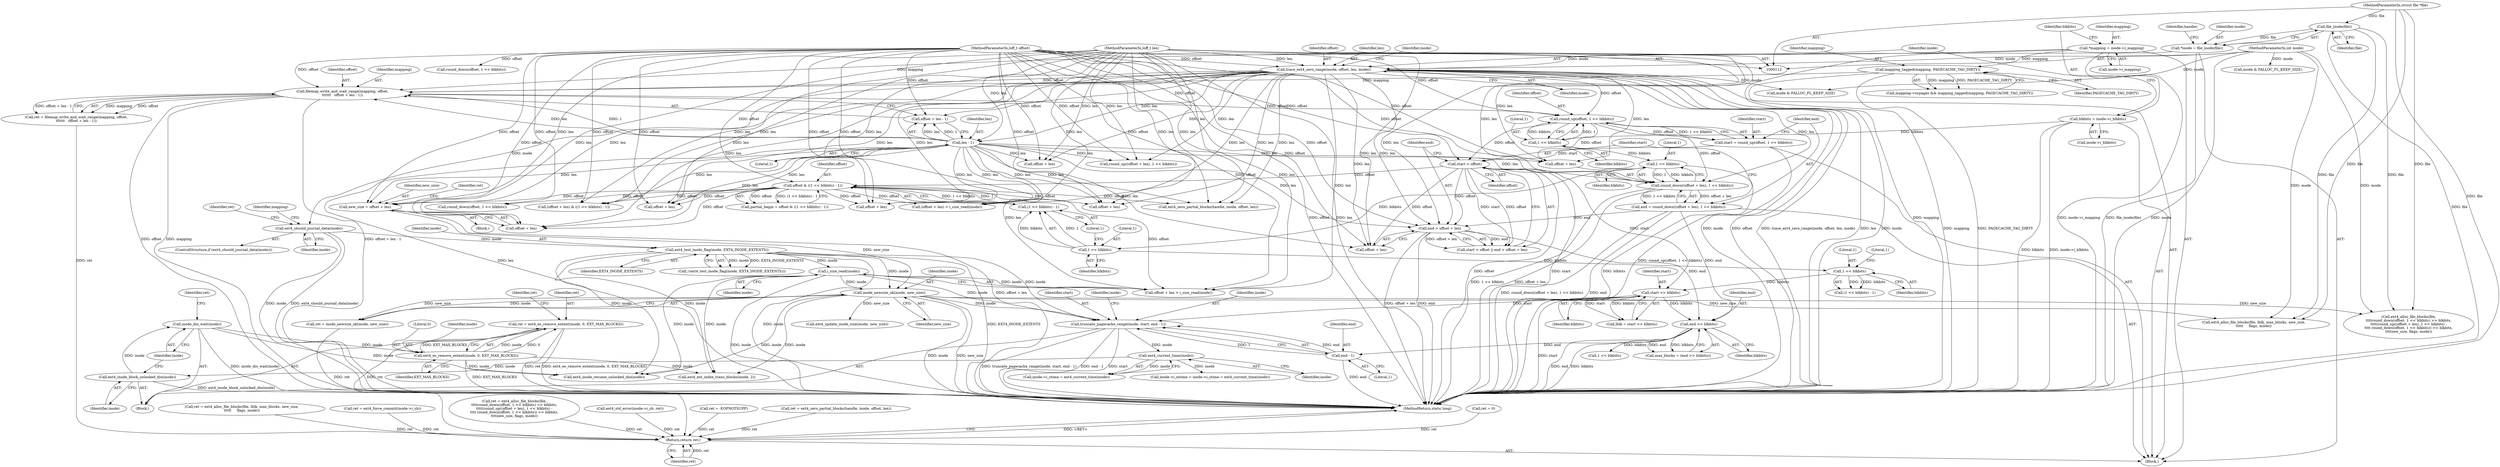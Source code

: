 digraph "0_linux_0f2af21aae11972fa924374ddcf52e88347cf5a8@API" {
"1000407" [label="(Call,ret = ext4_es_remove_extent(inode, 0, EXT_MAX_BLOCKS))"];
"1000409" [label="(Call,ext4_es_remove_extent(inode, 0, EXT_MAX_BLOCKS))"];
"1000393" [label="(Call,inode_dio_wait(inode))"];
"1000391" [label="(Call,ext4_inode_block_unlocked_dio(inode))"];
"1000389" [label="(Call,ext4_current_time(inode))"];
"1000375" [label="(Call,truncate_pagecache_range(inode, start, end - 1))"];
"1000283" [label="(Call,ext4_test_inode_flag(inode, EXT4_INODE_EXTENTS))"];
"1000170" [label="(Call,ext4_should_journal_data(inode))"];
"1000155" [label="(Call,trace_ext4_zero_range(inode, offset, len, mode))"];
"1000119" [label="(Call,*inode = file_inode(file))"];
"1000121" [label="(Call,file_inode(file))"];
"1000113" [label="(MethodParameterIn,struct file *file)"];
"1000114" [label="(MethodParameterIn,loff_t offset)"];
"1000115" [label="(MethodParameterIn,loff_t len)"];
"1000116" [label="(MethodParameterIn,int mode)"];
"1000302" [label="(Call,i_size_read(inode))"];
"1000312" [label="(Call,inode_newsize_ok(inode, new_size))"];
"1000305" [label="(Call,new_size = offset + len)"];
"1000237" [label="(Call,offset & ((1 << blkbits) - 1))"];
"1000224" [label="(Call,start < offset)"];
"1000206" [label="(Call,start = round_up(offset, 1 << blkbits))"];
"1000208" [label="(Call,round_up(offset, 1 << blkbits))"];
"1000194" [label="(Call,filemap_write_and_wait_range(mapping, offset,\n\t\t\t\t\t\t   offset + len - 1))"];
"1000188" [label="(Call,mapping_tagged(mapping, PAGECACHE_TAG_DIRTY))"];
"1000144" [label="(Call,*mapping = inode->i_mapping)"];
"1000199" [label="(Call,len - 1)"];
"1000210" [label="(Call,1 << blkbits)"];
"1000150" [label="(Call,blkbits = inode->i_blkbits)"];
"1000239" [label="(Call,(1 << blkbits) - 1)"];
"1000240" [label="(Call,1 << blkbits)"];
"1000219" [label="(Call,1 << blkbits)"];
"1000257" [label="(Call,start >> blkbits)"];
"1000251" [label="(Call,1 << blkbits)"];
"1000378" [label="(Call,end - 1)"];
"1000262" [label="(Call,end >> blkbits)"];
"1000227" [label="(Call,end > offset + len)"];
"1000213" [label="(Call,end = round_down((offset + len), 1 << blkbits))"];
"1000215" [label="(Call,round_down((offset + len), 1 << blkbits))"];
"1000515" [label="(Return,return ret;)"];
"1000195" [label="(Identifier,mapping)"];
"1000414" [label="(Identifier,ret)"];
"1000340" [label="(Call,1 << blkbits)"];
"1000225" [label="(Identifier,start)"];
"1000113" [label="(MethodParameterIn,struct file *file)"];
"1000489" [label="(Call,ret = ext4_zero_partial_blocks(handle, inode, offset, len))"];
"1000251" [label="(Call,1 << blkbits)"];
"1000196" [label="(Identifier,offset)"];
"1000314" [label="(Identifier,new_size)"];
"1000242" [label="(Identifier,blkbits)"];
"1000116" [label="(MethodParameterIn,int mode)"];
"1000194" [label="(Call,filemap_write_and_wait_range(mapping, offset,\n\t\t\t\t\t\t   offset + len - 1))"];
"1000122" [label="(Identifier,file)"];
"1000378" [label="(Call,end - 1)"];
"1000215" [label="(Call,round_down((offset + len), 1 << blkbits))"];
"1000219" [label="(Call,1 << blkbits)"];
"1000263" [label="(Identifier,end)"];
"1000407" [label="(Call,ret = ext4_es_remove_extent(inode, 0, EXT_MAX_BLOCKS))"];
"1000260" [label="(Call,max_blocks = (end >> blkbits))"];
"1000150" [label="(Call,blkbits = inode->i_blkbits)"];
"1000397" [label="(Call,ext4_alloc_file_blocks(file, lblk, max_blocks, new_size,\n\t\t\t\t\t     flags, mode))"];
"1000212" [label="(Identifier,blkbits)"];
"1000253" [label="(Identifier,blkbits)"];
"1000188" [label="(Call,mapping_tagged(mapping, PAGECACHE_TAG_DIRTY))"];
"1000311" [label="(Identifier,ret)"];
"1000262" [label="(Call,end >> blkbits)"];
"1000226" [label="(Identifier,offset)"];
"1000285" [label="(Identifier,EXT4_INODE_EXTENTS)"];
"1000377" [label="(Identifier,start)"];
"1000224" [label="(Call,start < offset)"];
"1000152" [label="(Call,inode->i_blkbits)"];
"1000246" [label="(Call,(offset + len) & ((1 << blkbits) - 1))"];
"1000243" [label="(Literal,1)"];
"1000240" [label="(Call,1 << blkbits)"];
"1000247" [label="(Call,offset + len)"];
"1000207" [label="(Identifier,start)"];
"1000121" [label="(Call,file_inode(file))"];
"1000151" [label="(Identifier,blkbits)"];
"1000313" [label="(Identifier,inode)"];
"1000216" [label="(Call,offset + len)"];
"1000516" [label="(Identifier,ret)"];
"1000239" [label="(Call,(1 << blkbits) - 1)"];
"1000145" [label="(Identifier,mapping)"];
"1000146" [label="(Call,inode->i_mapping)"];
"1000115" [label="(MethodParameterIn,loff_t len)"];
"1000375" [label="(Call,truncate_pagecache_range(inode, start, end - 1))"];
"1000220" [label="(Literal,1)"];
"1000304" [label="(Block,)"];
"1000156" [label="(Identifier,inode)"];
"1000133" [label="(Call,ret = 0)"];
"1000227" [label="(Call,end > offset + len)"];
"1000312" [label="(Call,inode_newsize_ok(inode, new_size))"];
"1000338" [label="(Call,round_down(offset, 1 << blkbits))"];
"1000392" [label="(Identifier,inode)"];
"1000155" [label="(Call,trace_ext4_zero_range(inode, offset, len, mode))"];
"1000408" [label="(Identifier,ret)"];
"1000250" [label="(Call,(1 << blkbits) - 1)"];
"1000396" [label="(Identifier,ret)"];
"1000125" [label="(Identifier,handle)"];
"1000295" [label="(Call,mode & FALLOC_FL_KEEP_SIZE)"];
"1000192" [label="(Call,ret = filemap_write_and_wait_range(mapping, offset,\n\t\t\t\t\t\t   offset + len - 1))"];
"1000333" [label="(Call,ret = ext4_alloc_file_blocks(file,\n\t\t\t\tround_down(offset, 1 << blkbits) >> blkbits,\n\t\t\t\t(round_up((offset + len), 1 << blkbits) -\n\t\t\t\t round_down(offset, 1 << blkbits)) >> blkbits,\n\t\t\t\tnew_size, flags, mode))"];
"1000383" [label="(Identifier,inode)"];
"1000206" [label="(Call,start = round_up(offset, 1 << blkbits))"];
"1000228" [label="(Identifier,end)"];
"1000478" [label="(Call,offset + len)"];
"1000411" [label="(Literal,0)"];
"1000282" [label="(Call,!(ext4_test_inode_flag(inode, EXT4_INODE_EXTENTS)))"];
"1000158" [label="(Identifier,len)"];
"1000305" [label="(Call,new_size = offset + len)"];
"1000335" [label="(Call,ext4_alloc_file_blocks(file,\n\t\t\t\tround_down(offset, 1 << blkbits) >> blkbits,\n\t\t\t\t(round_up((offset + len), 1 << blkbits) -\n\t\t\t\t round_down(offset, 1 << blkbits)) >> blkbits,\n\t\t\t\tnew_size, flags, mode))"];
"1000380" [label="(Literal,1)"];
"1000164" [label="(Identifier,inode)"];
"1000221" [label="(Identifier,blkbits)"];
"1000171" [label="(Identifier,inode)"];
"1000235" [label="(Call,partial_begin = offset & ((1 << blkbits) - 1))"];
"1000507" [label="(Call,ext4_inode_resume_unlocked_dio(inode))"];
"1000238" [label="(Identifier,offset)"];
"1000376" [label="(Identifier,inode)"];
"1000209" [label="(Identifier,offset)"];
"1000200" [label="(Identifier,len)"];
"1000214" [label="(Identifier,end)"];
"1000353" [label="(Call,round_down(offset, 1 << blkbits))"];
"1000197" [label="(Call,offset + len - 1)"];
"1000307" [label="(Call,offset + len)"];
"1000369" [label="(Block,)"];
"1000119" [label="(Call,*inode = file_inode(file))"];
"1000144" [label="(Call,*mapping = inode->i_mapping)"];
"1000410" [label="(Identifier,inode)"];
"1000120" [label="(Identifier,inode)"];
"1000471" [label="(Call,ext4_update_inode_size(inode, new_size))"];
"1000117" [label="(Block,)"];
"1000229" [label="(Call,offset + len)"];
"1000184" [label="(Call,mapping->nrpages && mapping_tagged(mapping, PAGECACHE_TAG_DIRTY))"];
"1000264" [label="(Identifier,blkbits)"];
"1000409" [label="(Call,ext4_es_remove_extent(inode, 0, EXT_MAX_BLOCKS))"];
"1000170" [label="(Call,ext4_should_journal_data(inode))"];
"1000389" [label="(Call,ext4_current_time(inode))"];
"1000186" [label="(Identifier,mapping)"];
"1000190" [label="(Identifier,PAGECACHE_TAG_DIRTY)"];
"1000258" [label="(Identifier,start)"];
"1000283" [label="(Call,ext4_test_inode_flag(inode, EXT4_INODE_EXTENTS))"];
"1000306" [label="(Identifier,new_size)"];
"1000379" [label="(Identifier,end)"];
"1000241" [label="(Literal,1)"];
"1000346" [label="(Call,round_up((offset + len), 1 << blkbits))"];
"1000477" [label="(Call,(offset + len) > i_size_read(inode))"];
"1000428" [label="(Call,ext4_ext_index_trans_blocks(inode, 2))"];
"1000208" [label="(Call,round_up(offset, 1 << blkbits))"];
"1000381" [label="(Call,inode->i_mtime = inode->i_ctime = ext4_current_time(inode))"];
"1000322" [label="(Call,mode & FALLOC_FL_KEEP_SIZE)"];
"1000223" [label="(Call,start < offset || end > offset + len)"];
"1000157" [label="(Identifier,offset)"];
"1000211" [label="(Literal,1)"];
"1000394" [label="(Identifier,inode)"];
"1000517" [label="(MethodReturn,static long)"];
"1000393" [label="(Call,inode_dio_wait(inode))"];
"1000114" [label="(MethodParameterIn,loff_t offset)"];
"1000255" [label="(Call,lblk = start >> blkbits)"];
"1000201" [label="(Literal,1)"];
"1000299" [label="(Call,offset + len)"];
"1000298" [label="(Call,offset + len > i_size_read(inode))"];
"1000310" [label="(Call,ret = inode_newsize_ok(inode, new_size))"];
"1000303" [label="(Identifier,inode)"];
"1000412" [label="(Identifier,EXT_MAX_BLOCKS)"];
"1000169" [label="(ControlStructure,if (ext4_should_journal_data(inode)))"];
"1000515" [label="(Return,return ret;)"];
"1000259" [label="(Identifier,blkbits)"];
"1000395" [label="(Call,ret = ext4_alloc_file_blocks(file, lblk, max_blocks, new_size,\n\t\t\t\t\t     flags, mode))"];
"1000199" [label="(Call,len - 1)"];
"1000491" [label="(Call,ext4_zero_partial_blocks(handle, inode, offset, len))"];
"1000284" [label="(Identifier,inode)"];
"1000452" [label="(Call,ext4_std_error(inode->i_sb, ret))"];
"1000391" [label="(Call,ext4_inode_block_unlocked_dio(inode))"];
"1000390" [label="(Identifier,inode)"];
"1000174" [label="(Identifier,ret)"];
"1000210" [label="(Call,1 << blkbits)"];
"1000237" [label="(Call,offset & ((1 << blkbits) - 1))"];
"1000159" [label="(Identifier,mode)"];
"1000213" [label="(Call,end = round_down((offset + len), 1 << blkbits))"];
"1000252" [label="(Literal,1)"];
"1000347" [label="(Call,offset + len)"];
"1000302" [label="(Call,i_size_read(inode))"];
"1000257" [label="(Call,start >> blkbits)"];
"1000254" [label="(Literal,1)"];
"1000385" [label="(Call,inode->i_ctime = ext4_current_time(inode))"];
"1000189" [label="(Identifier,mapping)"];
"1000287" [label="(Call,ret = -EOPNOTSUPP)"];
"1000173" [label="(Call,ret = ext4_force_commit(inode->i_sb))"];
"1000407" -> "1000369"  [label="AST: "];
"1000407" -> "1000409"  [label="CFG: "];
"1000408" -> "1000407"  [label="AST: "];
"1000409" -> "1000407"  [label="AST: "];
"1000414" -> "1000407"  [label="CFG: "];
"1000407" -> "1000517"  [label="DDG: ext4_es_remove_extent(inode, 0, EXT_MAX_BLOCKS)"];
"1000407" -> "1000517"  [label="DDG: ret"];
"1000409" -> "1000407"  [label="DDG: inode"];
"1000409" -> "1000407"  [label="DDG: 0"];
"1000409" -> "1000407"  [label="DDG: EXT_MAX_BLOCKS"];
"1000407" -> "1000515"  [label="DDG: ret"];
"1000409" -> "1000412"  [label="CFG: "];
"1000410" -> "1000409"  [label="AST: "];
"1000411" -> "1000409"  [label="AST: "];
"1000412" -> "1000409"  [label="AST: "];
"1000409" -> "1000517"  [label="DDG: EXT_MAX_BLOCKS"];
"1000393" -> "1000409"  [label="DDG: inode"];
"1000409" -> "1000428"  [label="DDG: inode"];
"1000409" -> "1000507"  [label="DDG: inode"];
"1000393" -> "1000369"  [label="AST: "];
"1000393" -> "1000394"  [label="CFG: "];
"1000394" -> "1000393"  [label="AST: "];
"1000396" -> "1000393"  [label="CFG: "];
"1000393" -> "1000517"  [label="DDG: inode_dio_wait(inode)"];
"1000391" -> "1000393"  [label="DDG: inode"];
"1000393" -> "1000507"  [label="DDG: inode"];
"1000391" -> "1000369"  [label="AST: "];
"1000391" -> "1000392"  [label="CFG: "];
"1000392" -> "1000391"  [label="AST: "];
"1000394" -> "1000391"  [label="CFG: "];
"1000391" -> "1000517"  [label="DDG: ext4_inode_block_unlocked_dio(inode)"];
"1000389" -> "1000391"  [label="DDG: inode"];
"1000389" -> "1000385"  [label="AST: "];
"1000389" -> "1000390"  [label="CFG: "];
"1000390" -> "1000389"  [label="AST: "];
"1000385" -> "1000389"  [label="CFG: "];
"1000389" -> "1000381"  [label="DDG: inode"];
"1000389" -> "1000385"  [label="DDG: inode"];
"1000375" -> "1000389"  [label="DDG: inode"];
"1000375" -> "1000369"  [label="AST: "];
"1000375" -> "1000378"  [label="CFG: "];
"1000376" -> "1000375"  [label="AST: "];
"1000377" -> "1000375"  [label="AST: "];
"1000378" -> "1000375"  [label="AST: "];
"1000383" -> "1000375"  [label="CFG: "];
"1000375" -> "1000517"  [label="DDG: start"];
"1000375" -> "1000517"  [label="DDG: truncate_pagecache_range(inode, start, end - 1)"];
"1000375" -> "1000517"  [label="DDG: end - 1"];
"1000283" -> "1000375"  [label="DDG: inode"];
"1000302" -> "1000375"  [label="DDG: inode"];
"1000312" -> "1000375"  [label="DDG: inode"];
"1000257" -> "1000375"  [label="DDG: start"];
"1000378" -> "1000375"  [label="DDG: end"];
"1000378" -> "1000375"  [label="DDG: 1"];
"1000283" -> "1000282"  [label="AST: "];
"1000283" -> "1000285"  [label="CFG: "];
"1000284" -> "1000283"  [label="AST: "];
"1000285" -> "1000283"  [label="AST: "];
"1000282" -> "1000283"  [label="CFG: "];
"1000283" -> "1000517"  [label="DDG: EXT4_INODE_EXTENTS"];
"1000283" -> "1000517"  [label="DDG: inode"];
"1000283" -> "1000282"  [label="DDG: inode"];
"1000283" -> "1000282"  [label="DDG: EXT4_INODE_EXTENTS"];
"1000170" -> "1000283"  [label="DDG: inode"];
"1000283" -> "1000302"  [label="DDG: inode"];
"1000283" -> "1000312"  [label="DDG: inode"];
"1000283" -> "1000428"  [label="DDG: inode"];
"1000283" -> "1000507"  [label="DDG: inode"];
"1000170" -> "1000169"  [label="AST: "];
"1000170" -> "1000171"  [label="CFG: "];
"1000171" -> "1000170"  [label="AST: "];
"1000174" -> "1000170"  [label="CFG: "];
"1000186" -> "1000170"  [label="CFG: "];
"1000170" -> "1000517"  [label="DDG: inode"];
"1000170" -> "1000517"  [label="DDG: ext4_should_journal_data(inode)"];
"1000155" -> "1000170"  [label="DDG: inode"];
"1000155" -> "1000117"  [label="AST: "];
"1000155" -> "1000159"  [label="CFG: "];
"1000156" -> "1000155"  [label="AST: "];
"1000157" -> "1000155"  [label="AST: "];
"1000158" -> "1000155"  [label="AST: "];
"1000159" -> "1000155"  [label="AST: "];
"1000164" -> "1000155"  [label="CFG: "];
"1000155" -> "1000517"  [label="DDG: mode"];
"1000155" -> "1000517"  [label="DDG: offset"];
"1000155" -> "1000517"  [label="DDG: trace_ext4_zero_range(inode, offset, len, mode)"];
"1000155" -> "1000517"  [label="DDG: len"];
"1000155" -> "1000517"  [label="DDG: inode"];
"1000119" -> "1000155"  [label="DDG: inode"];
"1000114" -> "1000155"  [label="DDG: offset"];
"1000115" -> "1000155"  [label="DDG: len"];
"1000116" -> "1000155"  [label="DDG: mode"];
"1000155" -> "1000194"  [label="DDG: offset"];
"1000155" -> "1000197"  [label="DDG: offset"];
"1000155" -> "1000199"  [label="DDG: len"];
"1000155" -> "1000208"  [label="DDG: offset"];
"1000155" -> "1000215"  [label="DDG: len"];
"1000155" -> "1000216"  [label="DDG: len"];
"1000155" -> "1000227"  [label="DDG: len"];
"1000155" -> "1000229"  [label="DDG: len"];
"1000155" -> "1000246"  [label="DDG: len"];
"1000155" -> "1000247"  [label="DDG: len"];
"1000155" -> "1000295"  [label="DDG: mode"];
"1000155" -> "1000298"  [label="DDG: len"];
"1000155" -> "1000299"  [label="DDG: len"];
"1000155" -> "1000305"  [label="DDG: len"];
"1000155" -> "1000307"  [label="DDG: len"];
"1000155" -> "1000346"  [label="DDG: len"];
"1000155" -> "1000347"  [label="DDG: len"];
"1000155" -> "1000477"  [label="DDG: len"];
"1000155" -> "1000478"  [label="DDG: len"];
"1000155" -> "1000491"  [label="DDG: len"];
"1000119" -> "1000117"  [label="AST: "];
"1000119" -> "1000121"  [label="CFG: "];
"1000120" -> "1000119"  [label="AST: "];
"1000121" -> "1000119"  [label="AST: "];
"1000125" -> "1000119"  [label="CFG: "];
"1000119" -> "1000517"  [label="DDG: file_inode(file)"];
"1000121" -> "1000119"  [label="DDG: file"];
"1000121" -> "1000122"  [label="CFG: "];
"1000122" -> "1000121"  [label="AST: "];
"1000121" -> "1000517"  [label="DDG: file"];
"1000113" -> "1000121"  [label="DDG: file"];
"1000121" -> "1000335"  [label="DDG: file"];
"1000121" -> "1000397"  [label="DDG: file"];
"1000113" -> "1000112"  [label="AST: "];
"1000113" -> "1000517"  [label="DDG: file"];
"1000113" -> "1000335"  [label="DDG: file"];
"1000113" -> "1000397"  [label="DDG: file"];
"1000114" -> "1000112"  [label="AST: "];
"1000114" -> "1000517"  [label="DDG: offset"];
"1000114" -> "1000194"  [label="DDG: offset"];
"1000114" -> "1000197"  [label="DDG: offset"];
"1000114" -> "1000208"  [label="DDG: offset"];
"1000114" -> "1000215"  [label="DDG: offset"];
"1000114" -> "1000216"  [label="DDG: offset"];
"1000114" -> "1000224"  [label="DDG: offset"];
"1000114" -> "1000227"  [label="DDG: offset"];
"1000114" -> "1000229"  [label="DDG: offset"];
"1000114" -> "1000237"  [label="DDG: offset"];
"1000114" -> "1000246"  [label="DDG: offset"];
"1000114" -> "1000247"  [label="DDG: offset"];
"1000114" -> "1000298"  [label="DDG: offset"];
"1000114" -> "1000299"  [label="DDG: offset"];
"1000114" -> "1000305"  [label="DDG: offset"];
"1000114" -> "1000307"  [label="DDG: offset"];
"1000114" -> "1000338"  [label="DDG: offset"];
"1000114" -> "1000346"  [label="DDG: offset"];
"1000114" -> "1000347"  [label="DDG: offset"];
"1000114" -> "1000353"  [label="DDG: offset"];
"1000114" -> "1000477"  [label="DDG: offset"];
"1000114" -> "1000478"  [label="DDG: offset"];
"1000114" -> "1000491"  [label="DDG: offset"];
"1000115" -> "1000112"  [label="AST: "];
"1000115" -> "1000517"  [label="DDG: len"];
"1000115" -> "1000199"  [label="DDG: len"];
"1000115" -> "1000215"  [label="DDG: len"];
"1000115" -> "1000216"  [label="DDG: len"];
"1000115" -> "1000227"  [label="DDG: len"];
"1000115" -> "1000229"  [label="DDG: len"];
"1000115" -> "1000246"  [label="DDG: len"];
"1000115" -> "1000247"  [label="DDG: len"];
"1000115" -> "1000298"  [label="DDG: len"];
"1000115" -> "1000299"  [label="DDG: len"];
"1000115" -> "1000305"  [label="DDG: len"];
"1000115" -> "1000307"  [label="DDG: len"];
"1000115" -> "1000346"  [label="DDG: len"];
"1000115" -> "1000347"  [label="DDG: len"];
"1000115" -> "1000477"  [label="DDG: len"];
"1000115" -> "1000478"  [label="DDG: len"];
"1000115" -> "1000491"  [label="DDG: len"];
"1000116" -> "1000112"  [label="AST: "];
"1000116" -> "1000517"  [label="DDG: mode"];
"1000116" -> "1000295"  [label="DDG: mode"];
"1000116" -> "1000322"  [label="DDG: mode"];
"1000116" -> "1000335"  [label="DDG: mode"];
"1000116" -> "1000397"  [label="DDG: mode"];
"1000302" -> "1000298"  [label="AST: "];
"1000302" -> "1000303"  [label="CFG: "];
"1000303" -> "1000302"  [label="AST: "];
"1000298" -> "1000302"  [label="CFG: "];
"1000302" -> "1000517"  [label="DDG: inode"];
"1000302" -> "1000298"  [label="DDG: inode"];
"1000302" -> "1000312"  [label="DDG: inode"];
"1000302" -> "1000428"  [label="DDG: inode"];
"1000302" -> "1000507"  [label="DDG: inode"];
"1000312" -> "1000310"  [label="AST: "];
"1000312" -> "1000314"  [label="CFG: "];
"1000313" -> "1000312"  [label="AST: "];
"1000314" -> "1000312"  [label="AST: "];
"1000310" -> "1000312"  [label="CFG: "];
"1000312" -> "1000517"  [label="DDG: inode"];
"1000312" -> "1000517"  [label="DDG: new_size"];
"1000312" -> "1000310"  [label="DDG: inode"];
"1000312" -> "1000310"  [label="DDG: new_size"];
"1000305" -> "1000312"  [label="DDG: new_size"];
"1000312" -> "1000335"  [label="DDG: new_size"];
"1000312" -> "1000397"  [label="DDG: new_size"];
"1000312" -> "1000428"  [label="DDG: inode"];
"1000312" -> "1000471"  [label="DDG: new_size"];
"1000312" -> "1000507"  [label="DDG: inode"];
"1000305" -> "1000304"  [label="AST: "];
"1000305" -> "1000307"  [label="CFG: "];
"1000306" -> "1000305"  [label="AST: "];
"1000307" -> "1000305"  [label="AST: "];
"1000311" -> "1000305"  [label="CFG: "];
"1000305" -> "1000517"  [label="DDG: offset + len"];
"1000237" -> "1000305"  [label="DDG: offset"];
"1000199" -> "1000305"  [label="DDG: len"];
"1000237" -> "1000235"  [label="AST: "];
"1000237" -> "1000239"  [label="CFG: "];
"1000238" -> "1000237"  [label="AST: "];
"1000239" -> "1000237"  [label="AST: "];
"1000235" -> "1000237"  [label="CFG: "];
"1000237" -> "1000235"  [label="DDG: offset"];
"1000237" -> "1000235"  [label="DDG: (1 << blkbits) - 1"];
"1000224" -> "1000237"  [label="DDG: offset"];
"1000239" -> "1000237"  [label="DDG: 1 << blkbits"];
"1000239" -> "1000237"  [label="DDG: 1"];
"1000237" -> "1000246"  [label="DDG: offset"];
"1000237" -> "1000247"  [label="DDG: offset"];
"1000237" -> "1000298"  [label="DDG: offset"];
"1000237" -> "1000299"  [label="DDG: offset"];
"1000237" -> "1000307"  [label="DDG: offset"];
"1000237" -> "1000338"  [label="DDG: offset"];
"1000237" -> "1000477"  [label="DDG: offset"];
"1000237" -> "1000478"  [label="DDG: offset"];
"1000237" -> "1000491"  [label="DDG: offset"];
"1000224" -> "1000223"  [label="AST: "];
"1000224" -> "1000226"  [label="CFG: "];
"1000225" -> "1000224"  [label="AST: "];
"1000226" -> "1000224"  [label="AST: "];
"1000228" -> "1000224"  [label="CFG: "];
"1000223" -> "1000224"  [label="CFG: "];
"1000224" -> "1000517"  [label="DDG: start"];
"1000224" -> "1000517"  [label="DDG: offset"];
"1000224" -> "1000223"  [label="DDG: start"];
"1000224" -> "1000223"  [label="DDG: offset"];
"1000206" -> "1000224"  [label="DDG: start"];
"1000208" -> "1000224"  [label="DDG: offset"];
"1000224" -> "1000227"  [label="DDG: offset"];
"1000224" -> "1000229"  [label="DDG: offset"];
"1000224" -> "1000257"  [label="DDG: start"];
"1000206" -> "1000117"  [label="AST: "];
"1000206" -> "1000208"  [label="CFG: "];
"1000207" -> "1000206"  [label="AST: "];
"1000208" -> "1000206"  [label="AST: "];
"1000214" -> "1000206"  [label="CFG: "];
"1000206" -> "1000517"  [label="DDG: round_up(offset, 1 << blkbits)"];
"1000208" -> "1000206"  [label="DDG: offset"];
"1000208" -> "1000206"  [label="DDG: 1 << blkbits"];
"1000208" -> "1000210"  [label="CFG: "];
"1000209" -> "1000208"  [label="AST: "];
"1000210" -> "1000208"  [label="AST: "];
"1000194" -> "1000208"  [label="DDG: offset"];
"1000210" -> "1000208"  [label="DDG: 1"];
"1000210" -> "1000208"  [label="DDG: blkbits"];
"1000208" -> "1000215"  [label="DDG: offset"];
"1000208" -> "1000216"  [label="DDG: offset"];
"1000194" -> "1000192"  [label="AST: "];
"1000194" -> "1000197"  [label="CFG: "];
"1000195" -> "1000194"  [label="AST: "];
"1000196" -> "1000194"  [label="AST: "];
"1000197" -> "1000194"  [label="AST: "];
"1000192" -> "1000194"  [label="CFG: "];
"1000194" -> "1000517"  [label="DDG: mapping"];
"1000194" -> "1000517"  [label="DDG: offset + len - 1"];
"1000194" -> "1000517"  [label="DDG: offset"];
"1000194" -> "1000192"  [label="DDG: mapping"];
"1000194" -> "1000192"  [label="DDG: offset"];
"1000194" -> "1000192"  [label="DDG: offset + len - 1"];
"1000188" -> "1000194"  [label="DDG: mapping"];
"1000144" -> "1000194"  [label="DDG: mapping"];
"1000199" -> "1000194"  [label="DDG: len"];
"1000199" -> "1000194"  [label="DDG: 1"];
"1000188" -> "1000184"  [label="AST: "];
"1000188" -> "1000190"  [label="CFG: "];
"1000189" -> "1000188"  [label="AST: "];
"1000190" -> "1000188"  [label="AST: "];
"1000184" -> "1000188"  [label="CFG: "];
"1000188" -> "1000517"  [label="DDG: PAGECACHE_TAG_DIRTY"];
"1000188" -> "1000517"  [label="DDG: mapping"];
"1000188" -> "1000184"  [label="DDG: mapping"];
"1000188" -> "1000184"  [label="DDG: PAGECACHE_TAG_DIRTY"];
"1000144" -> "1000188"  [label="DDG: mapping"];
"1000144" -> "1000117"  [label="AST: "];
"1000144" -> "1000146"  [label="CFG: "];
"1000145" -> "1000144"  [label="AST: "];
"1000146" -> "1000144"  [label="AST: "];
"1000151" -> "1000144"  [label="CFG: "];
"1000144" -> "1000517"  [label="DDG: mapping"];
"1000144" -> "1000517"  [label="DDG: inode->i_mapping"];
"1000199" -> "1000197"  [label="AST: "];
"1000199" -> "1000201"  [label="CFG: "];
"1000200" -> "1000199"  [label="AST: "];
"1000201" -> "1000199"  [label="AST: "];
"1000197" -> "1000199"  [label="CFG: "];
"1000199" -> "1000517"  [label="DDG: len"];
"1000199" -> "1000197"  [label="DDG: len"];
"1000199" -> "1000197"  [label="DDG: 1"];
"1000199" -> "1000215"  [label="DDG: len"];
"1000199" -> "1000216"  [label="DDG: len"];
"1000199" -> "1000227"  [label="DDG: len"];
"1000199" -> "1000229"  [label="DDG: len"];
"1000199" -> "1000246"  [label="DDG: len"];
"1000199" -> "1000247"  [label="DDG: len"];
"1000199" -> "1000298"  [label="DDG: len"];
"1000199" -> "1000299"  [label="DDG: len"];
"1000199" -> "1000307"  [label="DDG: len"];
"1000199" -> "1000346"  [label="DDG: len"];
"1000199" -> "1000347"  [label="DDG: len"];
"1000199" -> "1000477"  [label="DDG: len"];
"1000199" -> "1000478"  [label="DDG: len"];
"1000199" -> "1000491"  [label="DDG: len"];
"1000210" -> "1000212"  [label="CFG: "];
"1000211" -> "1000210"  [label="AST: "];
"1000212" -> "1000210"  [label="AST: "];
"1000150" -> "1000210"  [label="DDG: blkbits"];
"1000210" -> "1000219"  [label="DDG: blkbits"];
"1000150" -> "1000117"  [label="AST: "];
"1000150" -> "1000152"  [label="CFG: "];
"1000151" -> "1000150"  [label="AST: "];
"1000152" -> "1000150"  [label="AST: "];
"1000156" -> "1000150"  [label="CFG: "];
"1000150" -> "1000517"  [label="DDG: blkbits"];
"1000150" -> "1000517"  [label="DDG: inode->i_blkbits"];
"1000239" -> "1000243"  [label="CFG: "];
"1000240" -> "1000239"  [label="AST: "];
"1000243" -> "1000239"  [label="AST: "];
"1000240" -> "1000239"  [label="DDG: 1"];
"1000240" -> "1000239"  [label="DDG: blkbits"];
"1000240" -> "1000242"  [label="CFG: "];
"1000241" -> "1000240"  [label="AST: "];
"1000242" -> "1000240"  [label="AST: "];
"1000243" -> "1000240"  [label="CFG: "];
"1000219" -> "1000240"  [label="DDG: blkbits"];
"1000240" -> "1000251"  [label="DDG: blkbits"];
"1000219" -> "1000215"  [label="AST: "];
"1000219" -> "1000221"  [label="CFG: "];
"1000220" -> "1000219"  [label="AST: "];
"1000221" -> "1000219"  [label="AST: "];
"1000215" -> "1000219"  [label="CFG: "];
"1000219" -> "1000517"  [label="DDG: blkbits"];
"1000219" -> "1000215"  [label="DDG: 1"];
"1000219" -> "1000215"  [label="DDG: blkbits"];
"1000257" -> "1000255"  [label="AST: "];
"1000257" -> "1000259"  [label="CFG: "];
"1000258" -> "1000257"  [label="AST: "];
"1000259" -> "1000257"  [label="AST: "];
"1000255" -> "1000257"  [label="CFG: "];
"1000257" -> "1000517"  [label="DDG: start"];
"1000257" -> "1000255"  [label="DDG: start"];
"1000257" -> "1000255"  [label="DDG: blkbits"];
"1000251" -> "1000257"  [label="DDG: blkbits"];
"1000257" -> "1000262"  [label="DDG: blkbits"];
"1000251" -> "1000250"  [label="AST: "];
"1000251" -> "1000253"  [label="CFG: "];
"1000252" -> "1000251"  [label="AST: "];
"1000253" -> "1000251"  [label="AST: "];
"1000254" -> "1000251"  [label="CFG: "];
"1000251" -> "1000250"  [label="DDG: 1"];
"1000251" -> "1000250"  [label="DDG: blkbits"];
"1000378" -> "1000380"  [label="CFG: "];
"1000379" -> "1000378"  [label="AST: "];
"1000380" -> "1000378"  [label="AST: "];
"1000378" -> "1000517"  [label="DDG: end"];
"1000262" -> "1000378"  [label="DDG: end"];
"1000262" -> "1000260"  [label="AST: "];
"1000262" -> "1000264"  [label="CFG: "];
"1000263" -> "1000262"  [label="AST: "];
"1000264" -> "1000262"  [label="AST: "];
"1000260" -> "1000262"  [label="CFG: "];
"1000262" -> "1000517"  [label="DDG: end"];
"1000262" -> "1000517"  [label="DDG: blkbits"];
"1000262" -> "1000260"  [label="DDG: end"];
"1000262" -> "1000260"  [label="DDG: blkbits"];
"1000227" -> "1000262"  [label="DDG: end"];
"1000213" -> "1000262"  [label="DDG: end"];
"1000262" -> "1000340"  [label="DDG: blkbits"];
"1000227" -> "1000223"  [label="AST: "];
"1000227" -> "1000229"  [label="CFG: "];
"1000228" -> "1000227"  [label="AST: "];
"1000229" -> "1000227"  [label="AST: "];
"1000223" -> "1000227"  [label="CFG: "];
"1000227" -> "1000517"  [label="DDG: end"];
"1000227" -> "1000517"  [label="DDG: offset + len"];
"1000227" -> "1000223"  [label="DDG: end"];
"1000227" -> "1000223"  [label="DDG: offset + len"];
"1000213" -> "1000227"  [label="DDG: end"];
"1000213" -> "1000117"  [label="AST: "];
"1000213" -> "1000215"  [label="CFG: "];
"1000214" -> "1000213"  [label="AST: "];
"1000215" -> "1000213"  [label="AST: "];
"1000225" -> "1000213"  [label="CFG: "];
"1000213" -> "1000517"  [label="DDG: end"];
"1000213" -> "1000517"  [label="DDG: round_down((offset + len), 1 << blkbits)"];
"1000215" -> "1000213"  [label="DDG: offset + len"];
"1000215" -> "1000213"  [label="DDG: 1 << blkbits"];
"1000216" -> "1000215"  [label="AST: "];
"1000215" -> "1000517"  [label="DDG: offset + len"];
"1000215" -> "1000517"  [label="DDG: 1 << blkbits"];
"1000515" -> "1000117"  [label="AST: "];
"1000515" -> "1000516"  [label="CFG: "];
"1000516" -> "1000515"  [label="AST: "];
"1000517" -> "1000515"  [label="CFG: "];
"1000515" -> "1000517"  [label="DDG: <RET>"];
"1000516" -> "1000515"  [label="DDG: ret"];
"1000395" -> "1000515"  [label="DDG: ret"];
"1000333" -> "1000515"  [label="DDG: ret"];
"1000310" -> "1000515"  [label="DDG: ret"];
"1000133" -> "1000515"  [label="DDG: ret"];
"1000287" -> "1000515"  [label="DDG: ret"];
"1000192" -> "1000515"  [label="DDG: ret"];
"1000489" -> "1000515"  [label="DDG: ret"];
"1000173" -> "1000515"  [label="DDG: ret"];
"1000452" -> "1000515"  [label="DDG: ret"];
}
